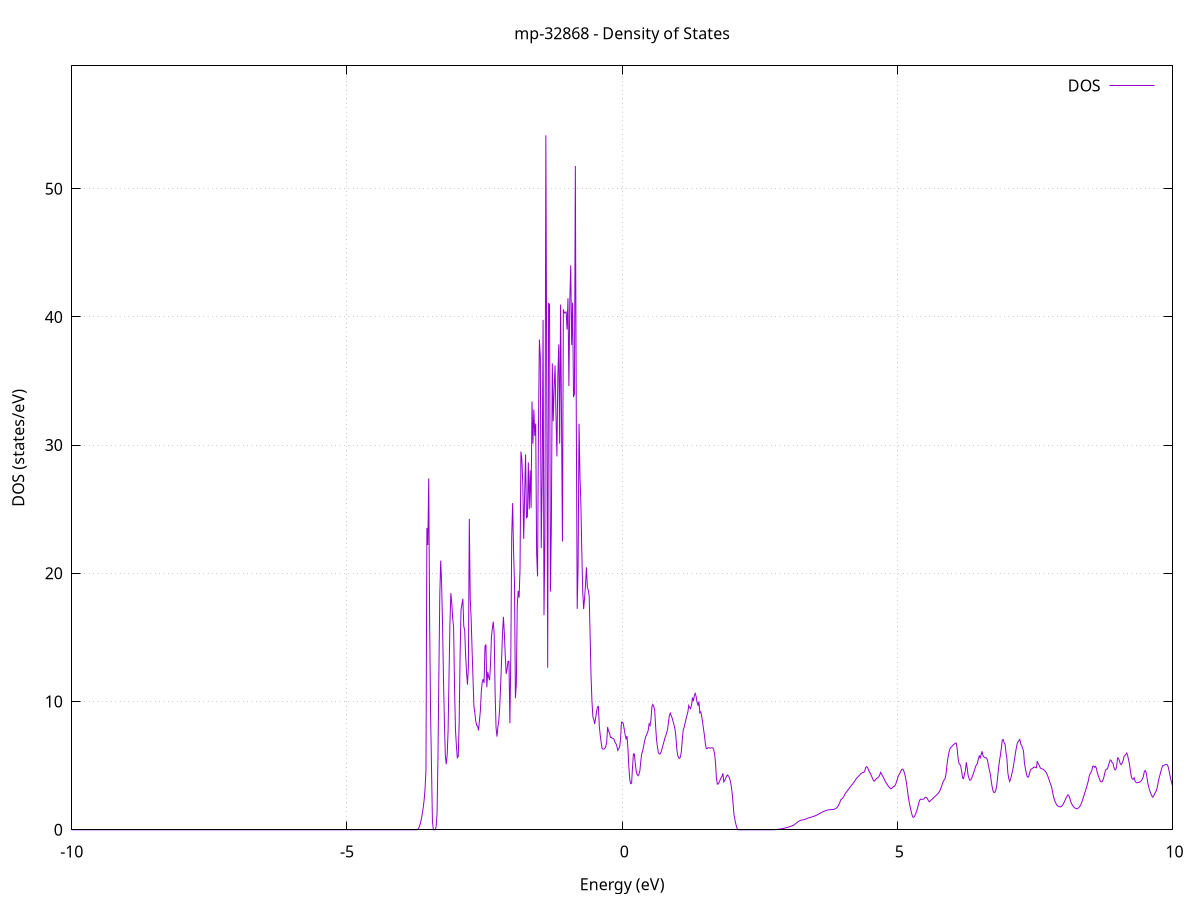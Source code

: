 set title 'mp-32868 - Density of States'
set xlabel 'Energy (eV)'
set ylabel 'DOS (states/eV)'
set grid
set xrange [-10:10]
set yrange [0:59.577]
set xzeroaxis lt -1
set terminal png size 800,600
set output 'mp-32868_dos_gnuplot.png'
plot '-' using 1:2 with lines title 'DOS'
-12.344300 0.000000
-12.327500 0.000000
-12.310700 0.000000
-12.294000 0.000000
-12.277200 0.000000
-12.260500 0.000000
-12.243700 0.000000
-12.227000 0.000000
-12.210200 0.000000
-12.193500 0.000000
-12.176700 0.000000
-12.160000 0.000000
-12.143200 0.000000
-12.126400 0.000000
-12.109700 0.000000
-12.092900 0.000000
-12.076200 0.000000
-12.059400 0.000000
-12.042700 0.000000
-12.025900 0.000000
-12.009200 0.000000
-11.992400 0.000000
-11.975600 0.000000
-11.958900 0.000000
-11.942100 0.000000
-11.925400 0.000000
-11.908600 0.000000
-11.891900 0.000000
-11.875100 0.000000
-11.858400 0.000000
-11.841600 0.000000
-11.824900 0.000000
-11.808100 0.000000
-11.791300 0.000000
-11.774600 0.000000
-11.757800 0.000000
-11.741100 0.000000
-11.724300 0.000000
-11.707600 0.000000
-11.690800 0.000000
-11.674100 0.000000
-11.657300 0.000000
-11.640500 0.000000
-11.623800 0.000000
-11.607000 0.000000
-11.590300 0.000000
-11.573500 0.000000
-11.556800 0.000000
-11.540000 0.000000
-11.523300 0.000000
-11.506500 0.000000
-11.489700 0.000000
-11.473000 0.000000
-11.456200 0.000000
-11.439500 0.000000
-11.422700 0.000000
-11.406000 0.000000
-11.389200 0.000000
-11.372500 0.000000
-11.355700 0.000000
-11.339000 0.000000
-11.322200 0.000000
-11.305400 0.000000
-11.288700 0.000000
-11.271900 0.000000
-11.255200 0.000000
-11.238400 0.000000
-11.221700 0.000000
-11.204900 0.000000
-11.188200 0.000000
-11.171400 0.000000
-11.154600 0.000000
-11.137900 0.000000
-11.121100 0.000000
-11.104400 0.000000
-11.087600 0.000000
-11.070900 0.000000
-11.054100 0.000000
-11.037400 0.000000
-11.020600 0.000000
-11.003900 0.000000
-10.987100 0.000000
-10.970300 0.000000
-10.953600 0.000000
-10.936800 0.000000
-10.920100 0.000000
-10.903300 0.000000
-10.886600 0.000000
-10.869800 0.000000
-10.853100 0.000000
-10.836300 0.000000
-10.819500 0.001600
-10.802800 0.231300
-10.786000 0.849700
-10.769300 2.012000
-10.752500 3.290600
-10.735800 4.114600
-10.719000 4.223600
-10.702300 4.178400
-10.685500 4.283300
-10.668800 4.557600
-10.652000 4.916500
-10.635200 5.319500
-10.618500 6.131300
-10.601700 7.185400
-10.585000 8.160400
-10.568200 10.222300
-10.551500 10.846400
-10.534700 11.203100
-10.518000 12.457500
-10.501200 11.378600
-10.484400 16.716400
-10.467700 12.274500
-10.450900 12.094400
-10.434200 20.090500
-10.417400 16.974900
-10.400700 16.944900
-10.383900 10.411900
-10.367200 9.108200
-10.350400 8.471300
-10.333600 1.192600
-10.316900 0.027400
-10.300100 12.622700
-10.283400 28.345800
-10.266600 31.005600
-10.249900 21.859000
-10.233100 14.361900
-10.216400 10.135000
-10.199600 1.427900
-10.182900 0.000000
-10.166100 0.000000
-10.149300 0.000000
-10.132600 0.000000
-10.115800 0.000000
-10.099100 0.000000
-10.082300 0.000000
-10.065600 0.000000
-10.048800 0.000000
-10.032100 0.000000
-10.015300 0.000000
-9.998500 0.000000
-9.981800 0.000000
-9.965000 0.000000
-9.948300 0.000000
-9.931500 0.000000
-9.914800 0.000000
-9.898000 0.000000
-9.881300 0.000000
-9.864500 0.000000
-9.847800 0.000000
-9.831000 0.000000
-9.814200 0.000000
-9.797500 0.000000
-9.780700 0.000000
-9.764000 0.000000
-9.747200 0.000000
-9.730500 0.000000
-9.713700 0.000000
-9.697000 0.000000
-9.680200 0.000000
-9.663400 0.000000
-9.646700 0.000000
-9.629900 0.000000
-9.613200 0.000000
-9.596400 0.000000
-9.579700 0.000000
-9.562900 0.000000
-9.546200 0.000000
-9.529400 0.000000
-9.512700 0.000000
-9.495900 0.000000
-9.479100 0.000000
-9.462400 0.000000
-9.445600 0.000000
-9.428900 0.000000
-9.412100 0.000000
-9.395400 0.000000
-9.378600 0.000000
-9.361900 0.000000
-9.345100 0.000000
-9.328300 0.000000
-9.311600 0.000000
-9.294800 0.000000
-9.278100 0.000000
-9.261300 0.000000
-9.244600 0.000000
-9.227800 0.000000
-9.211100 0.000000
-9.194300 0.000000
-9.177600 0.000000
-9.160800 0.000000
-9.144000 0.000000
-9.127300 0.000000
-9.110500 0.000000
-9.093800 0.000000
-9.077000 0.000000
-9.060300 0.000000
-9.043500 0.000000
-9.026800 0.000000
-9.010000 0.000000
-8.993200 0.000000
-8.976500 0.000000
-8.959700 0.000000
-8.943000 0.000000
-8.926200 0.000000
-8.909500 0.000000
-8.892700 0.000000
-8.876000 0.000000
-8.859200 0.000000
-8.842400 0.000000
-8.825700 0.000000
-8.808900 0.000000
-8.792200 0.000000
-8.775400 0.000000
-8.758700 0.000000
-8.741900 0.000000
-8.725200 0.000000
-8.708400 0.000000
-8.691700 0.000000
-8.674900 0.000000
-8.658100 0.000000
-8.641400 0.000000
-8.624600 0.000000
-8.607900 0.000000
-8.591100 0.000000
-8.574400 0.000000
-8.557600 0.000000
-8.540900 0.000000
-8.524100 0.000000
-8.507300 0.000000
-8.490600 0.000000
-8.473800 0.000000
-8.457100 0.000000
-8.440300 0.000000
-8.423600 0.000000
-8.406800 0.000000
-8.390100 0.000000
-8.373300 0.000000
-8.356600 0.000000
-8.339800 0.000000
-8.323000 0.000000
-8.306300 0.000000
-8.289500 0.000000
-8.272800 0.000000
-8.256000 0.000000
-8.239300 0.000000
-8.222500 0.000000
-8.205800 0.000000
-8.189000 0.000000
-8.172200 0.000000
-8.155500 0.000000
-8.138700 0.000000
-8.122000 0.000000
-8.105200 0.000000
-8.088500 0.000000
-8.071700 0.000000
-8.055000 0.000000
-8.038200 0.000000
-8.021500 0.000000
-8.004700 0.000000
-7.987900 0.000000
-7.971200 0.000000
-7.954400 0.000000
-7.937700 0.000000
-7.920900 0.000000
-7.904200 0.000000
-7.887400 0.000000
-7.870700 0.000000
-7.853900 0.000000
-7.837100 0.000000
-7.820400 0.000000
-7.803600 0.000000
-7.786900 0.000000
-7.770100 0.000000
-7.753400 0.000000
-7.736600 0.000000
-7.719900 0.000000
-7.703100 0.000000
-7.686300 0.000000
-7.669600 0.000000
-7.652800 0.000000
-7.636100 0.000000
-7.619300 0.000000
-7.602600 0.000000
-7.585800 0.000000
-7.569100 0.000000
-7.552300 0.000000
-7.535600 0.000000
-7.518800 0.000000
-7.502000 0.000000
-7.485300 0.000000
-7.468500 0.000000
-7.451800 0.000000
-7.435000 0.000000
-7.418300 0.000000
-7.401500 0.000000
-7.384800 0.000000
-7.368000 0.000000
-7.351200 0.000000
-7.334500 0.000000
-7.317700 0.000000
-7.301000 0.000000
-7.284200 0.000000
-7.267500 0.000000
-7.250700 0.000000
-7.234000 0.000000
-7.217200 0.000000
-7.200500 0.000000
-7.183700 0.000000
-7.166900 0.000000
-7.150200 0.000000
-7.133400 0.000000
-7.116700 0.000000
-7.099900 0.000000
-7.083200 0.000000
-7.066400 0.000000
-7.049700 0.000000
-7.032900 0.000000
-7.016100 0.000000
-6.999400 0.000000
-6.982600 0.000000
-6.965900 0.000000
-6.949100 0.000000
-6.932400 0.000000
-6.915600 0.000000
-6.898900 0.000000
-6.882100 0.000000
-6.865400 0.000000
-6.848600 0.000000
-6.831800 0.000000
-6.815100 0.000000
-6.798300 0.000000
-6.781600 0.000000
-6.764800 0.000000
-6.748100 0.000000
-6.731300 0.000000
-6.714600 0.000000
-6.697800 0.000000
-6.681000 0.000000
-6.664300 0.000000
-6.647500 0.000000
-6.630800 0.000000
-6.614000 0.000000
-6.597300 0.000000
-6.580500 0.000000
-6.563800 0.000000
-6.547000 0.000000
-6.530300 0.000000
-6.513500 0.000000
-6.496700 0.000000
-6.480000 0.000000
-6.463200 0.000000
-6.446500 0.000000
-6.429700 0.000000
-6.413000 0.000000
-6.396200 0.000000
-6.379500 0.000000
-6.362700 0.000000
-6.345900 0.000000
-6.329200 0.000000
-6.312400 0.000000
-6.295700 0.000000
-6.278900 0.000000
-6.262200 0.000000
-6.245400 0.000000
-6.228700 0.000000
-6.211900 0.000000
-6.195100 0.000000
-6.178400 0.000000
-6.161600 0.000000
-6.144900 0.000000
-6.128100 0.000000
-6.111400 0.000000
-6.094600 0.000000
-6.077900 0.000000
-6.061100 0.000000
-6.044400 0.000000
-6.027600 0.000000
-6.010800 0.000000
-5.994100 0.000000
-5.977300 0.000000
-5.960600 0.000000
-5.943800 0.000000
-5.927100 0.000000
-5.910300 0.000000
-5.893600 0.000000
-5.876800 0.000000
-5.860000 0.000000
-5.843300 0.000000
-5.826500 0.000000
-5.809800 0.000000
-5.793000 0.000000
-5.776300 0.000000
-5.759500 0.000000
-5.742800 0.000000
-5.726000 0.000000
-5.709300 0.000000
-5.692500 0.000000
-5.675700 0.000000
-5.659000 0.000000
-5.642200 0.000000
-5.625500 0.000000
-5.608700 0.000000
-5.592000 0.000000
-5.575200 0.000000
-5.558500 0.000000
-5.541700 0.000000
-5.524900 0.000000
-5.508200 0.000000
-5.491400 0.000000
-5.474700 0.000000
-5.457900 0.000000
-5.441200 0.000000
-5.424400 0.000000
-5.407700 0.000000
-5.390900 0.000000
-5.374200 0.000000
-5.357400 0.000000
-5.340600 0.000000
-5.323900 0.000000
-5.307100 0.000000
-5.290400 0.000000
-5.273600 0.000000
-5.256900 0.000000
-5.240100 0.000000
-5.223400 0.000000
-5.206600 0.000000
-5.189800 0.000000
-5.173100 0.000000
-5.156300 0.000000
-5.139600 0.000000
-5.122800 0.000000
-5.106100 0.000000
-5.089300 0.000000
-5.072600 0.000000
-5.055800 0.000000
-5.039000 0.000000
-5.022300 0.000000
-5.005500 0.000000
-4.988800 0.000000
-4.972000 0.000000
-4.955300 0.000000
-4.938500 0.000000
-4.921800 0.000000
-4.905000 0.000000
-4.888300 0.000000
-4.871500 0.000000
-4.854700 0.000000
-4.838000 0.000000
-4.821200 0.000000
-4.804500 0.000000
-4.787700 0.000000
-4.771000 0.000000
-4.754200 0.000000
-4.737500 0.000000
-4.720700 0.000000
-4.703900 0.000000
-4.687200 0.000000
-4.670400 0.000000
-4.653700 0.000000
-4.636900 0.000000
-4.620200 0.000000
-4.603400 0.000000
-4.586700 0.000000
-4.569900 0.000000
-4.553200 0.000000
-4.536400 0.000000
-4.519600 0.000000
-4.502900 0.000000
-4.486100 0.000000
-4.469400 0.000000
-4.452600 0.000000
-4.435900 0.000000
-4.419100 0.000000
-4.402400 0.000000
-4.385600 0.000000
-4.368800 0.000000
-4.352100 0.000000
-4.335300 0.000000
-4.318600 0.000000
-4.301800 0.000000
-4.285100 0.000000
-4.268300 0.000000
-4.251600 0.000000
-4.234800 0.000000
-4.218100 0.000000
-4.201300 0.000000
-4.184500 0.000000
-4.167800 0.000000
-4.151000 0.000000
-4.134300 0.000000
-4.117500 0.000000
-4.100800 0.000000
-4.084000 0.000000
-4.067300 0.000000
-4.050500 0.000000
-4.033700 0.000000
-4.017000 0.000000
-4.000200 0.000000
-3.983500 0.000000
-3.966700 0.000000
-3.950000 0.000000
-3.933200 0.000000
-3.916500 0.000000
-3.899700 0.000000
-3.883000 0.000000
-3.866200 0.000000
-3.849400 0.000000
-3.832700 0.000000
-3.815900 0.000000
-3.799200 0.000000
-3.782400 0.000000
-3.765700 0.000000
-3.748900 0.000000
-3.732200 0.000000
-3.715400 0.019600
-3.698600 0.110000
-3.681900 0.274100
-3.665100 0.511800
-3.648400 0.832000
-3.631600 1.256500
-3.614900 1.716100
-3.598100 2.325400
-3.581400 3.163000
-3.564600 4.643100
-3.547800 23.542400
-3.531100 22.209000
-3.514300 27.401700
-3.497600 16.118800
-3.480800 9.061200
-3.464100 4.907700
-3.447300 0.671100
-3.430600 0.000000
-3.413800 0.000000
-3.397100 0.000000
-3.380300 0.249300
-3.363500 1.218400
-3.346800 5.546600
-3.330000 12.180300
-3.313300 18.365200
-3.296500 20.991600
-3.279800 19.121400
-3.263000 15.960000
-3.246300 11.717400
-3.229500 8.358900
-3.212700 5.782300
-3.196000 5.112700
-3.179200 5.846800
-3.162500 7.718800
-3.145700 12.013800
-3.129000 16.086600
-3.112200 18.453800
-3.095500 17.670400
-3.078700 16.463700
-3.062000 15.783600
-3.045200 11.018000
-3.028400 7.795800
-3.011700 6.546000
-2.994900 5.622300
-2.978200 5.714900
-2.961400 8.346900
-2.944700 13.531800
-2.927900 17.149000
-2.911200 17.576200
-2.894400 18.020100
-2.877600 15.870600
-2.860900 15.552500
-2.844100 13.618300
-2.827400 12.290200
-2.810600 11.325500
-2.793900 12.662500
-2.777100 24.242100
-2.760400 18.041900
-2.743600 16.456200
-2.726900 14.069600
-2.710100 11.841300
-2.693300 9.637600
-2.676600 9.106500
-2.659800 8.475400
-2.643100 8.134400
-2.626300 8.090300
-2.609600 7.748000
-2.592800 8.527400
-2.576100 9.267000
-2.559300 10.779600
-2.542500 11.499400
-2.525800 11.741400
-2.509000 11.451200
-2.492300 14.314600
-2.475500 14.447100
-2.458800 11.107100
-2.442000 12.320100
-2.425300 11.909500
-2.408500 11.664700
-2.391700 12.945600
-2.375000 15.020700
-2.358200 15.719400
-2.341500 16.224800
-2.324700 15.271800
-2.308000 10.598500
-2.291200 7.963300
-2.274500 7.263500
-2.257700 8.044500
-2.241000 8.511200
-2.224200 9.602000
-2.207400 11.305500
-2.190700 13.302700
-2.173900 15.255400
-2.157200 16.608900
-2.140400 15.319900
-2.123700 13.560800
-2.106900 12.161800
-2.090200 12.555100
-2.073400 13.129300
-2.056600 13.144700
-2.039900 8.307900
-2.023100 13.416100
-2.006400 22.937900
-1.989600 25.478200
-1.972900 21.701600
-1.956100 19.210900
-1.939400 10.263400
-1.922600 11.386200
-1.905900 17.495800
-1.889100 18.625600
-1.872300 18.106100
-1.855600 20.326100
-1.838800 29.497300
-1.822100 28.866300
-1.805300 26.983800
-1.788600 22.681300
-1.771800 26.115900
-1.755100 29.271100
-1.738300 24.338200
-1.721500 24.405800
-1.704800 28.652300
-1.688000 25.001600
-1.671300 28.035100
-1.654500 25.112300
-1.637800 33.405800
-1.621000 30.114300
-1.604300 32.770000
-1.587500 30.727200
-1.570800 31.684400
-1.554000 21.584900
-1.537200 19.762600
-1.520500 31.408400
-1.503700 38.235700
-1.487000 36.915400
-1.470200 21.967000
-1.453500 27.314600
-1.436700 39.767500
-1.420000 16.740600
-1.403200 22.794500
-1.386400 54.161300
-1.369700 34.287600
-1.352900 12.637700
-1.336200 41.087100
-1.319400 40.947100
-1.302700 18.585200
-1.285900 23.892200
-1.269200 36.375300
-1.252400 31.854500
-1.235700 34.463900
-1.218900 36.211400
-1.202100 32.277500
-1.185400 29.119200
-1.168600 35.406700
-1.151900 37.851200
-1.135100 30.120800
-1.118400 40.963900
-1.101600 32.072800
-1.084900 22.480500
-1.068100 40.587500
-1.051300 40.300700
-1.034600 40.346300
-1.017800 40.383300
-1.001100 39.014500
-0.984300 41.451500
-0.967600 34.601300
-0.950800 41.384500
-0.934100 44.015100
-0.917300 37.815200
-0.900500 41.112800
-0.883800 33.741200
-0.867000 33.976400
-0.850300 51.767000
-0.833500 32.620000
-0.816800 17.236000
-0.800000 20.644400
-0.783300 31.672700
-0.766500 27.638400
-0.749800 25.399600
-0.733000 21.718000
-0.716200 18.573700
-0.699500 17.217900
-0.682700 18.060000
-0.666000 19.068300
-0.649200 20.470300
-0.632500 18.928900
-0.615700 18.699300
-0.599000 18.219300
-0.582200 15.220200
-0.565400 11.994600
-0.548700 10.040800
-0.531900 8.806300
-0.515200 8.591300
-0.498400 8.248800
-0.481700 8.718300
-0.464900 9.215600
-0.448200 9.573200
-0.431400 9.621800
-0.414700 8.054900
-0.397900 7.365800
-0.381100 6.818900
-0.364400 6.344100
-0.347600 6.285200
-0.330900 6.296000
-0.314100 6.342000
-0.297400 6.501900
-0.280600 6.820800
-0.263900 8.016000
-0.247100 7.678300
-0.230300 7.566000
-0.213600 7.219000
-0.196800 7.215700
-0.180100 7.137300
-0.163300 7.127900
-0.146600 7.054100
-0.129800 6.830700
-0.113100 6.716800
-0.096300 6.534500
-0.079600 6.187700
-0.062800 6.331500
-0.046000 6.437000
-0.029300 7.041100
-0.012500 8.394900
0.004200 8.393000
0.021000 8.278400
0.037700 7.853100
0.054500 7.405300
0.071200 7.101800
0.088000 7.311200
0.104800 6.352300
0.121500 4.956900
0.138300 3.904100
0.155000 3.594700
0.171800 3.641000
0.188500 4.865500
0.205300 5.917600
0.222000 5.898200
0.238800 5.160700
0.255600 4.573500
0.272300 4.305600
0.289100 4.213800
0.305800 4.351800
0.322600 4.610100
0.339300 5.372600
0.356100 5.929300
0.372800 6.150400
0.389600 6.501200
0.406300 6.876000
0.423100 7.203200
0.439900 7.372000
0.456600 7.536000
0.473400 7.744600
0.490100 8.257400
0.506900 8.121900
0.523600 8.591100
0.540400 9.567900
0.557100 9.771400
0.573900 9.617900
0.590700 9.331500
0.607400 8.133700
0.624200 7.050000
0.640900 6.489800
0.657700 6.031700
0.674400 5.911500
0.691200 5.922100
0.707900 6.057600
0.724700 6.317300
0.741400 6.588500
0.758200 6.849300
0.775000 7.120800
0.791700 7.344300
0.808500 7.539100
0.825200 7.838400
0.842000 8.408800
0.858700 8.911300
0.875500 9.095000
0.892200 8.879800
0.909000 8.719500
0.925800 8.440700
0.942500 8.176700
0.959300 7.866100
0.976000 7.304400
0.992800 6.297300
1.009500 5.809900
1.026300 5.633500
1.043000 5.565500
1.059800 5.686500
1.076500 6.127500
1.093300 7.049800
1.110100 7.781600
1.126800 7.999600
1.143600 8.315700
1.160300 8.625700
1.177100 8.921000
1.193800 9.179000
1.210600 9.691900
1.227300 9.531200
1.244100 9.444200
1.260900 9.733300
1.277600 10.312300
1.294400 10.028800
1.311100 10.470600
1.327900 10.637000
1.344600 10.399400
1.361400 9.942600
1.378100 9.725100
1.394900 10.005800
1.411600 9.114900
1.428400 9.200100
1.445200 8.864600
1.461900 8.377800
1.478700 7.843700
1.495400 7.355900
1.512200 6.715900
1.528900 6.331400
1.545700 6.341000
1.562400 6.393300
1.579200 6.397400
1.596000 6.368000
1.612700 6.368900
1.629500 6.398700
1.646200 6.396400
1.663000 6.260500
1.679700 5.885800
1.696500 5.256100
1.713200 3.997900
1.730000 3.561800
1.746800 3.571300
1.763500 3.737500
1.780300 3.886900
1.797000 4.062500
1.813800 4.150800
1.830500 4.405000
1.847300 3.735400
1.864000 3.851500
1.880800 4.009600
1.897500 4.184200
1.914300 4.277000
1.931100 4.194700
1.947800 4.077400
1.964600 3.819400
1.981300 3.443100
1.998100 2.885200
2.014800 2.093200
2.031600 1.193000
2.048300 0.795900
2.065100 0.461700
2.081900 0.189200
2.098600 0.000000
2.115400 0.000000
2.132100 0.000000
2.148900 0.000000
2.165600 0.000000
2.182400 0.000000
2.199100 0.000000
2.215900 0.000000
2.232600 0.000000
2.249400 0.000000
2.266200 0.000000
2.282900 0.000000
2.299700 0.000000
2.316400 0.000000
2.333200 0.000000
2.349900 0.000000
2.366700 0.000000
2.383400 0.000000
2.400200 0.000000
2.417000 0.000000
2.433700 0.000000
2.450500 0.000000
2.467200 0.000000
2.484000 0.000000
2.500700 0.000000
2.517500 0.000000
2.534200 0.000000
2.551000 0.000000
2.567700 0.000000
2.584500 0.000000
2.601300 0.000000
2.618000 0.000000
2.634800 0.000000
2.651500 0.000000
2.668300 0.000000
2.685000 0.000000
2.701800 0.000000
2.718500 0.000500
2.735300 0.002100
2.752100 0.004900
2.768800 0.008900
2.785600 0.014000
2.802300 0.020300
2.819100 0.027700
2.835800 0.036300
2.852600 0.046100
2.869300 0.057000
2.886100 0.069100
2.902900 0.082400
2.919600 0.096800
2.936400 0.112300
2.953100 0.129100
2.969900 0.147000
2.986600 0.166000
3.003400 0.186200
3.020100 0.207200
3.036900 0.229000
3.053600 0.252400
3.070400 0.277800
3.087200 0.305000
3.103900 0.334200
3.120700 0.365200
3.137400 0.418400
3.154200 0.486600
3.170900 0.547900
3.187700 0.602200
3.204400 0.649400
3.221200 0.689700
3.238000 0.722900
3.254700 0.747600
3.271500 0.761800
3.288200 0.772900
3.305000 0.789400
3.321700 0.811400
3.338500 0.838800
3.355200 0.873300
3.372000 0.898300
3.388700 0.922500
3.405500 0.945800
3.422300 0.968300
3.439000 0.990300
3.455800 1.012800
3.472500 1.036700
3.489300 1.062100
3.506000 1.088900
3.522800 1.117500
3.539500 1.148000
3.556300 1.180600
3.573100 1.229800
3.589800 1.275600
3.606600 1.314100
3.623300 1.351000
3.640100 1.385900
3.656800 1.418500
3.673600 1.449000
3.690300 1.477300
3.707100 1.503400
3.723800 1.527100
3.740600 1.547700
3.757400 1.561400
3.774100 1.568400
3.790900 1.571300
3.807600 1.572700
3.824400 1.576500
3.841100 1.588000
3.857900 1.608200
3.874600 1.637100
3.891400 1.684700
3.908200 1.761400
3.924900 1.867100
3.941700 2.001800
3.958400 2.166700
3.975200 2.344900
3.991900 2.404500
4.008700 2.484400
4.025400 2.575700
4.042200 2.744300
4.058900 2.851600
4.075700 2.949000
4.092500 3.039800
4.109200 3.128100
4.126000 3.231100
4.142700 3.337800
4.159500 3.430000
4.176200 3.514300
4.193000 3.602500
4.209700 3.696200
4.226500 3.801700
4.243300 3.918400
4.260000 4.016200
4.276800 4.086100
4.293500 4.158300
4.310300 4.240500
4.327000 4.323700
4.343800 4.403200
4.360500 4.446500
4.377300 4.466800
4.394100 4.488400
4.410800 4.626100
4.427600 4.875500
4.444300 4.930500
4.461100 4.838000
4.477800 4.639800
4.494600 4.514400
4.511300 4.384100
4.528100 4.227100
4.544800 4.052300
4.561600 3.889100
4.578400 3.791100
4.595100 3.853400
4.611900 3.953400
4.628600 4.024100
4.645400 4.054100
4.662100 4.123800
4.678900 4.252300
4.695600 4.475500
4.712400 4.363400
4.729200 4.218300
4.745900 4.108800
4.762700 3.933400
4.779400 3.785900
4.796200 3.663600
4.812900 3.550700
4.829700 3.445700
4.846400 3.350200
4.863200 3.266400
4.879900 3.195500
4.896700 3.220900
4.913500 3.291500
4.930200 3.369700
4.947000 3.391800
4.963700 3.497500
4.980500 3.672500
4.997200 3.898400
5.014000 4.139900
5.030700 4.306000
5.047500 4.419600
5.064300 4.581100
5.081000 4.707900
5.097800 4.725400
5.114500 4.618100
5.131300 4.411300
5.148000 4.101700
5.164800 3.684600
5.181500 3.162900
5.198300 2.620300
5.215000 2.173900
5.231800 1.818900
5.248600 1.488600
5.265300 1.189900
5.282100 0.988600
5.298800 0.975200
5.315600 1.076900
5.332300 1.231600
5.349100 1.430200
5.365800 1.670200
5.382600 1.947100
5.399400 2.234900
5.416100 2.369900
5.432900 2.377800
5.449600 2.378400
5.466400 2.379600
5.483100 2.409200
5.499900 2.494400
5.516600 2.527100
5.533400 2.509900
5.550100 2.391900
5.566900 2.247600
5.583700 2.189600
5.600400 2.258500
5.617200 2.327000
5.633900 2.396000
5.650700 2.465300
5.667400 2.533200
5.684200 2.599900
5.700900 2.665300
5.717700 2.733900
5.734500 2.809200
5.751200 2.892100
5.768000 2.997500
5.784700 3.168000
5.801500 3.368100
5.818200 3.577600
5.835000 3.758800
5.851700 3.893600
5.868500 4.009400
5.885300 4.371000
5.902000 5.054800
5.918800 5.572700
5.935500 5.983100
5.952300 6.272500
5.969000 6.419300
5.985800 6.461900
6.002500 6.557400
6.019300 6.621100
6.036000 6.691600
6.052800 6.741800
6.069600 6.768400
6.086300 6.359000
6.103100 5.615500
6.119800 5.179000
6.136600 5.100200
6.153300 4.944000
6.170100 4.520700
6.186800 4.032300
6.203600 3.989200
6.220400 4.352800
6.237100 4.636300
6.253900 5.265900
6.270600 4.783900
6.287400 4.208400
6.304100 3.992600
6.320900 3.856000
6.337600 3.899500
6.354400 4.063600
6.371100 4.264300
6.387900 4.465700
6.404700 4.680400
6.421400 4.919300
6.438200 5.074600
6.454900 5.161500
6.471700 5.512100
6.488400 5.754100
6.505200 5.602000
6.521900 5.830800
6.538700 6.119600
6.555500 5.793800
6.572200 5.692500
6.589000 5.641600
6.605700 5.603600
6.622500 5.581800
6.639200 5.428700
6.656000 4.971100
6.672700 4.680800
6.689500 4.342400
6.706200 3.824000
6.723000 3.344800
6.739800 3.025500
6.756500 2.897800
6.773300 2.924900
6.790000 3.107700
6.806800 3.458700
6.823500 4.148100
6.840300 4.857000
6.857000 5.397300
6.873800 5.851600
6.890600 6.384800
6.907300 7.004500
6.924100 7.038100
6.940800 6.779300
6.957600 6.681200
6.974300 6.023400
6.991100 5.540600
7.007800 4.451100
7.024600 4.009600
7.041400 3.763300
7.058100 3.938300
7.074900 4.262500
7.091600 4.543100
7.108400 4.926700
7.125100 5.395700
7.141900 5.860300
7.158600 6.301300
7.175400 6.673100
7.192100 6.857800
7.208900 6.943100
7.225700 7.044800
7.242400 6.690800
7.259200 6.560900
7.275900 6.355300
7.292700 6.138300
7.309400 5.228400
7.326200 4.791100
7.342900 4.418200
7.359700 4.160300
7.376500 4.093400
7.393200 4.243200
7.410000 4.536900
7.426700 4.712000
7.443500 4.752800
7.460200 4.807900
7.477000 4.869100
7.493700 4.894800
7.510500 4.851500
7.527200 4.842300
7.544000 5.359600
7.560800 5.138500
7.577500 5.039100
7.594300 4.856200
7.611000 4.771000
7.627800 4.755400
7.644500 4.733000
7.661300 4.680500
7.678000 4.604900
7.694800 4.534100
7.711600 4.412400
7.728300 4.244000
7.745100 4.055900
7.761800 3.850900
7.778600 3.624700
7.795300 3.443300
7.812100 3.150400
7.828800 2.778100
7.845600 2.468200
7.862300 2.241500
7.879100 2.080900
7.895900 1.943500
7.912600 1.866200
7.929400 1.827500
7.946100 1.799500
7.962900 1.783500
7.979600 1.811500
7.996400 1.883500
8.013100 1.989800
8.029900 2.129300
8.046700 2.294000
8.063400 2.470200
8.080200 2.589500
8.096900 2.716000
8.113700 2.693400
8.130400 2.515700
8.147200 2.256500
8.163900 2.060100
8.180700 1.932100
8.197400 1.824200
8.214200 1.743000
8.231000 1.688600
8.247700 1.651400
8.264500 1.630800
8.281200 1.673600
8.298000 1.734400
8.314700 1.814400
8.331500 1.939800
8.348200 2.113400
8.365000 2.318600
8.381800 2.536500
8.398500 2.767000
8.415300 3.002600
8.432000 3.239900
8.448800 3.478900
8.465500 3.727500
8.482300 4.086900
8.499000 4.341900
8.515800 4.461100
8.532600 4.590700
8.549300 4.933900
8.566100 4.970800
8.582800 4.869700
8.599600 4.949500
8.616300 4.806800
8.633100 4.462800
8.649800 4.236500
8.666600 4.041600
8.683300 3.828800
8.700100 3.751600
8.716900 3.741100
8.733600 3.832700
8.750400 4.056700
8.767100 4.378400
8.783900 4.655500
8.800600 4.732200
8.817400 4.744000
8.834100 4.988900
8.850900 5.223500
8.867700 5.445500
8.884400 5.419600
8.901200 5.242800
8.917900 5.210000
8.934700 4.867900
8.951400 4.686100
8.968200 4.677300
8.984900 4.956000
9.001700 5.601100
9.018400 5.580400
9.035200 5.383300
9.052000 5.137500
9.068700 5.076900
9.085500 5.201200
9.102200 5.399400
9.119000 5.712400
9.135700 5.803700
9.152500 5.887600
9.169200 5.986000
9.186000 5.768900
9.202800 5.443400
9.219500 5.086000
9.236300 4.540900
9.253000 4.132000
9.269800 3.956500
9.286500 3.940900
9.303300 4.060500
9.320000 3.792600
9.336800 3.697400
9.353500 3.662300
9.370300 3.678600
9.387100 3.700500
9.403800 3.723500
9.420600 3.758900
9.437300 3.840100
9.454100 3.972300
9.470800 4.165400
9.487600 4.528400
9.504300 4.626000
9.521100 4.459300
9.537900 4.018800
9.554600 3.579800
9.571400 3.281100
9.588100 3.031700
9.604900 2.828300
9.621600 2.671500
9.638400 2.545700
9.655100 2.615100
9.671900 2.770900
9.688700 2.917000
9.705400 3.037400
9.722200 3.286100
9.738900 3.662300
9.755700 4.023500
9.772400 4.284900
9.789200 4.555600
9.805900 4.819600
9.822700 5.002800
9.839400 4.998200
9.856200 5.044000
9.873000 5.089800
9.889700 5.098400
9.906500 5.060300
9.923200 4.890500
9.940000 4.542100
9.956700 4.173700
9.973500 3.852800
9.990200 3.577100
10.007000 3.346600
10.023800 3.177300
10.040500 2.808300
10.057300 2.573400
10.074000 2.501200
10.090800 2.472700
10.107500 2.535000
10.124300 2.641800
10.141000 2.787200
10.157800 2.970800
10.174500 3.166400
10.191300 3.342900
10.208100 3.528300
10.224800 3.722000
10.241600 4.012500
10.258300 4.406200
10.275100 4.909900
10.291800 5.530000
10.308600 6.105200
10.325300 6.655500
10.342100 7.252100
10.358900 7.197700
10.375600 6.820300
10.392400 6.271200
10.409100 5.602400
10.425900 4.971500
10.442600 4.667600
10.459400 4.453500
10.476100 4.346800
10.492900 4.376100
10.509600 4.507500
10.526400 4.740400
10.543200 5.110400
10.559900 5.392300
10.576700 5.706500
10.593400 6.096800
10.610200 6.331000
10.626900 6.263000
10.643700 6.156600
10.660400 6.237900
10.677200 6.152700
10.694000 5.906700
10.710700 5.555500
10.727500 5.140500
10.744200 4.682800
10.761000 4.420100
10.777700 4.308200
10.794500 4.218400
10.811200 4.189900
10.828000 4.234800
10.844700 4.263100
10.861500 4.308900
10.878300 4.475600
10.895000 4.758100
10.911800 3.875000
10.928500 3.590700
10.945300 3.391800
10.962000 3.262200
10.978800 3.172100
10.995500 3.055600
11.012300 2.899500
11.029100 2.695000
11.045800 2.614100
11.062600 2.611800
11.079300 2.636800
11.096100 2.670300
11.112800 2.727200
11.129600 2.790600
11.146300 2.868500
11.163100 3.174600
11.179900 3.373300
11.196600 3.627200
11.213400 3.928800
11.230100 4.184900
11.246900 4.396600
11.263600 4.561000
11.280400 4.684500
11.297100 4.809300
11.313900 4.951700
11.330600 5.077200
11.347400 4.953900
11.364200 4.683800
11.380900 4.656600
11.397700 4.685400
11.414400 4.697000
11.431200 4.535700
11.447900 4.520900
11.464700 4.549500
11.481400 4.560000
11.498200 4.548100
11.515000 4.525000
11.531700 4.427900
11.548500 4.355100
11.565200 4.335000
11.582000 4.375200
11.598700 4.398600
11.615500 4.468700
11.632200 4.578400
11.649000 4.634300
11.665700 4.653800
11.682500 4.678700
11.699300 4.649900
11.716000 4.668400
11.732800 4.738100
11.749500 4.809900
11.766300 4.884000
11.783000 4.941300
11.799800 4.978900
11.816500 5.055800
11.833300 5.188300
11.850100 5.391700
11.866800 5.747200
11.883600 6.282200
11.900300 7.145500
11.917100 7.704700
11.933800 7.501200
11.950600 6.761500
11.967300 6.165600
11.984100 5.781600
12.000800 5.611000
12.017600 5.612600
12.034400 5.642900
12.051100 5.711300
12.067900 5.772300
12.084600 5.815600
12.101400 5.923600
12.118100 6.156300
12.134900 6.493500
12.151600 6.957500
12.168400 7.009900
12.185200 6.538600
12.201900 6.185400
12.218700 5.854200
12.235400 5.369900
12.252200 5.068300
12.268900 4.941200
12.285700 4.951800
12.302400 5.011700
12.319200 5.102000
12.336000 5.229100
12.352700 5.400800
12.369500 5.637100
12.386200 5.945700
12.403000 6.154900
12.419700 6.356500
12.436500 6.561400
12.453200 6.775500
12.470000 6.855100
12.486700 6.675100
12.503500 6.428900
12.520300 6.137400
12.537000 5.961100
12.553800 5.844000
12.570500 5.782000
12.587300 5.664200
12.604000 5.632500
12.620800 5.628500
12.637500 5.668600
12.654300 5.556300
12.671100 5.566000
12.687800 5.644900
12.704600 5.688400
12.721300 5.577800
12.738100 5.378100
12.754800 5.255600
12.771600 5.324400
12.788300 5.496300
12.805100 5.390500
12.821800 5.166200
12.838600 4.999400
12.855400 4.915800
12.872100 4.879400
12.888900 4.902500
12.905600 4.980000
12.922400 5.060900
12.939100 5.171900
12.955900 5.310700
12.972600 5.475900
12.989400 5.667800
13.006200 5.850400
13.022900 6.129100
13.039700 6.552800
13.056400 6.960800
13.073200 7.001100
13.089900 7.011000
13.106700 6.847800
13.123400 6.750900
13.140200 6.663200
13.156900 6.650600
13.173700 6.685700
13.190500 6.602500
13.207200 6.442900
13.224000 6.349600
13.240700 6.270200
13.257500 6.160100
13.274200 6.040200
13.291000 5.940800
13.307700 5.924700
13.324500 5.988300
13.341300 5.739500
13.358000 5.867300
13.374800 6.082600
13.391500 6.239000
13.408300 6.322600
13.425000 6.382300
13.441800 6.353100
13.458500 6.507700
13.475300 6.753200
13.492000 6.552600
13.508800 6.345600
13.525600 6.325800
13.542300 6.295900
13.559100 6.323000
13.575800 6.424600
13.592600 6.461100
13.609300 6.642000
13.626100 6.873100
13.642800 6.931800
13.659600 6.891600
13.676400 6.830100
13.693100 6.744800
13.709900 6.654800
13.726600 6.578400
13.743400 6.518400
13.760100 6.458300
13.776900 6.424400
13.793600 6.408200
13.810400 6.764700
13.827200 6.934500
13.843900 7.022500
13.860700 6.997800
13.877400 6.865900
13.894200 6.700100
13.910900 6.494400
13.927700 6.268000
13.944400 6.055200
13.961200 5.876600
13.977900 5.700500
13.994700 5.608000
14.011500 5.574600
14.028200 5.512500
14.045000 5.518100
14.061700 5.565800
14.078500 5.592800
14.095200 5.605200
14.112000 5.712600
14.128700 5.880300
14.145500 6.026200
14.162300 6.118600
14.179000 6.204900
14.195800 6.274500
14.212500 6.290200
14.229300 6.078800
14.246000 6.005800
14.262800 5.946800
14.279500 5.793100
14.296300 5.880100
14.313000 5.829300
14.329800 5.661100
14.346600 5.517600
14.363300 5.403000
14.380100 5.976500
14.396800 6.027100
14.413600 6.084000
14.430300 6.157700
14.447100 6.161700
14.463800 6.008700
14.480600 5.876500
14.497400 5.931200
14.514100 5.706000
14.530900 5.397400
14.547600 5.249500
14.564400 5.263800
14.581100 5.336900
14.597900 5.462300
14.614600 5.609700
14.631400 5.736100
14.648100 5.999600
14.664900 6.408700
14.681700 6.858200
14.698400 6.891200
14.715200 6.660000
14.731900 6.183800
14.748700 5.806200
14.765400 5.581000
14.782200 5.514500
14.798900 5.585400
14.815700 5.703600
14.832500 5.740500
14.849200 5.824500
14.866000 6.121500
14.882700 6.684400
14.899500 6.895800
14.916200 6.970000
14.933000 6.966100
14.949700 6.830300
14.966500 6.618000
14.983300 6.476400
15.000000 6.398100
15.016800 6.409600
15.033500 6.328200
15.050300 6.168800
15.067000 5.936400
15.083800 5.878200
15.100500 5.949200
15.117300 6.287800
15.134000 6.758600
15.150800 6.016200
15.167600 6.021300
15.184300 6.043300
15.201100 6.037800
15.217800 5.989100
15.234600 5.893100
15.251300 5.800900
15.268100 5.637100
15.284800 5.540200
15.301600 5.491800
15.318400 5.398500
15.335100 5.328300
15.351900 5.294800
15.368600 5.235300
15.385400 5.180300
15.402100 5.519200
15.418900 5.588800
15.435600 5.634200
15.452400 5.681000
15.469100 5.778400
15.485900 5.741600
15.502700 5.699400
15.519400 5.640000
15.536200 5.610300
15.552900 5.639300
15.569700 5.615700
15.586400 5.550600
15.603200 5.465500
15.619900 5.398400
15.636700 5.433400
15.653500 5.586700
15.670200 5.568200
15.687000 5.527500
15.703700 5.457800
15.720500 5.369100
15.737200 5.294900
15.754000 5.244000
15.770700 5.225400
15.787500 5.253200
15.804200 5.295800
15.821000 5.351400
15.837800 5.351300
15.854500 5.415200
15.871300 5.618600
15.888000 5.768500
15.904800 5.871000
15.921500 5.895800
15.938300 5.774900
15.955000 5.871300
15.971800 5.980000
15.988600 6.059800
16.005300 6.094100
16.022100 6.087400
16.038800 6.011600
16.055600 5.810300
16.072300 5.535600
16.089100 5.393400
16.105800 5.509200
16.122600 5.667100
16.139300 5.768800
16.156100 5.829000
16.172900 5.858200
16.189600 6.709000
16.206400 6.887100
16.223100 6.634300
16.239900 5.965900
16.256600 5.422300
16.273400 5.180300
16.290100 5.072700
16.306900 4.989900
16.323700 4.890800
16.340400 4.694100
16.357200 4.637300
16.373900 4.653200
16.390700 4.742100
16.407400 4.896800
16.424200 5.090500
16.440900 5.302800
16.457700 5.514800
16.474500 5.660000
16.491200 5.810400
16.508000 5.927000
16.524700 6.034600
16.541500 6.201300
16.558200 6.365300
16.575000 6.590900
16.591700 6.555000
16.608500 6.364200
16.625200 6.263000
16.642000 6.163300
16.658800 6.061500
16.675500 5.991700
16.692300 5.951900
16.709000 5.880000
16.725800 5.791400
16.742500 5.789200
16.759300 5.792300
16.776000 5.861300
16.792800 6.222600
16.809600 5.621200
16.826300 5.387100
16.843100 5.379500
16.859800 5.404800
16.876600 5.595900
16.893300 5.905800
16.910100 5.604500
16.926800 5.274500
16.943600 5.069700
16.960300 5.032100
16.977100 5.125300
16.993900 5.294100
17.010600 5.486300
17.027400 5.586200
17.044100 5.623500
17.060900 5.786400
17.077600 6.098700
17.094400 6.311300
17.111100 6.566900
17.127900 6.613300
17.144700 6.436800
17.161400 5.823200
17.178200 5.433400
17.194900 5.155100
17.211700 4.973300
17.228400 4.938400
17.245200 4.921400
17.261900 4.897700
17.278700 4.870200
17.295400 4.840700
17.312200 4.886100
17.329000 5.126600
17.345700 5.117300
17.362500 4.964700
17.379200 4.992300
17.396000 5.033700
17.412700 5.085800
17.429500 5.010000
17.446200 4.930200
17.463000 4.910800
17.479800 4.847300
17.496500 4.719700
17.513300 4.637000
17.530000 4.608500
17.546800 4.635600
17.563500 4.697000
17.580300 4.776600
17.597000 4.876000
17.613800 5.009900
17.630600 5.002000
17.647300 5.000000
17.664100 5.125600
17.680800 5.304700
17.697600 5.464700
17.714300 5.613400
17.731100 5.576800
17.747800 5.336900
17.764600 5.187000
17.781300 5.141700
17.798100 5.183000
17.814900 5.248500
17.831600 5.374000
17.848400 5.541200
17.865100 5.717900
17.881900 5.849500
17.898600 5.568100
17.915400 5.298300
17.932100 5.206600
17.948900 5.170800
17.965700 5.146800
17.982400 5.110700
17.999200 5.082900
18.015900 5.083700
18.032700 5.166900
18.049400 5.338200
18.066200 5.541400
18.082900 5.774500
18.099700 6.027800
18.116400 6.320700
18.133200 6.629900
18.150000 6.888800
18.166700 6.947000
18.183500 6.787500
18.200200 6.494700
18.217000 6.351000
18.233700 6.192600
18.250500 5.999600
18.267200 5.772800
18.284000 5.629100
18.300800 5.589100
18.317500 5.593200
18.334300 5.712500
18.351000 5.866400
18.367800 5.803900
18.384500 5.818800
18.401300 5.898500
18.418000 5.941600
18.434800 5.997200
18.451500 5.942000
18.468300 5.916900
18.485100 5.919900
18.501800 5.843700
18.518600 5.658900
18.535300 5.452900
18.552100 5.373600
18.568800 5.313200
18.585600 5.274800
18.602300 5.266700
18.619100 5.217500
18.635900 5.217100
18.652600 5.293800
18.669400 5.443400
18.686100 5.648300
18.702900 5.776900
18.719600 5.910900
18.736400 6.063500
18.753100 6.213200
18.769900 6.343700
18.786600 6.470900
18.803400 6.587100
18.820200 6.559300
18.836900 6.389900
18.853700 6.502100
18.870400 6.449700
18.887200 6.345100
18.903900 6.272700
18.920700 6.209000
18.937400 6.143100
18.954200 6.011300
18.971000 5.838000
18.987700 5.606400
19.004500 5.290800
19.021200 5.000500
19.038000 4.901600
19.054700 4.071600
19.071500 3.274500
19.088200 2.825900
19.105000 2.532400
19.121800 2.227800
19.138500 1.798800
19.155300 1.566700
19.172000 1.467100
19.188800 1.375200
19.205500 1.275100
19.222300 1.163600
19.239000 1.050900
19.255800 0.953100
19.272500 0.857600
19.289300 0.765800
19.306100 0.685000
19.322800 0.632400
19.339600 0.581500
19.356300 0.532100
19.373100 0.484400
19.389800 0.438300
19.406600 0.393700
19.423300 0.350800
19.440100 0.309500
19.456900 0.269800
19.473600 0.231900
19.490400 0.195700
19.507100 0.161400
19.523900 0.129100
19.540600 0.100200
19.557400 0.075300
19.574100 0.053800
19.590900 0.035600
19.607600 0.020700
19.624400 0.009000
19.641200 0.000600
19.657900 0.000000
19.674700 0.000000
19.691400 0.000000
19.708200 0.000000
19.724900 0.000000
19.741700 0.000000
19.758400 0.000000
19.775200 0.000000
19.792000 0.000000
19.808700 0.000000
19.825500 0.000000
19.842200 0.000000
19.859000 0.000000
19.875700 0.000000
19.892500 0.000000
19.909200 0.000000
19.926000 0.000000
19.942700 0.000000
19.959500 0.000000
19.976300 0.000000
19.993000 0.000000
20.009800 0.000000
20.026500 0.000000
20.043300 0.000000
20.060000 0.000000
20.076800 0.000000
20.093500 0.000000
20.110300 0.000000
20.127100 0.000000
20.143800 0.000000
20.160600 0.000000
20.177300 0.000000
20.194100 0.000000
20.210800 0.000000
20.227600 0.000000
20.244300 0.000000
20.261100 0.000000
20.277900 0.000000
20.294600 0.000000
20.311400 0.000000
20.328100 0.000000
20.344900 0.000000
20.361600 0.000000
20.378400 0.000000
20.395100 0.000000
20.411900 0.000000
20.428600 0.000000
20.445400 0.000000
20.462200 0.000000
20.478900 0.000000
20.495700 0.000000
20.512400 0.000000
20.529200 0.000000
20.545900 0.000000
20.562700 0.000000
20.579400 0.000000
20.596200 0.000000
20.613000 0.000000
20.629700 0.000000
20.646500 0.000000
20.663200 0.000000
20.680000 0.000000
20.696700 0.000000
20.713500 0.000000
20.730200 0.000000
20.747000 0.000000
20.763700 0.000000
20.780500 0.000000
20.797300 0.000000
20.814000 0.000000
20.830800 0.000000
20.847500 0.000000
20.864300 0.000000
20.881000 0.000000
20.897800 0.000000
20.914500 0.000000
20.931300 0.000000
20.948100 0.000000
20.964800 0.000000
20.981600 0.000000
20.998300 0.000000
21.015100 0.000000
21.031800 0.000000
21.048600 0.000000
21.065300 0.000000
21.082100 0.000000
21.098800 0.000000
21.115600 0.000000
21.132400 0.000000
21.149100 0.000000
21.165900 0.000000
e
